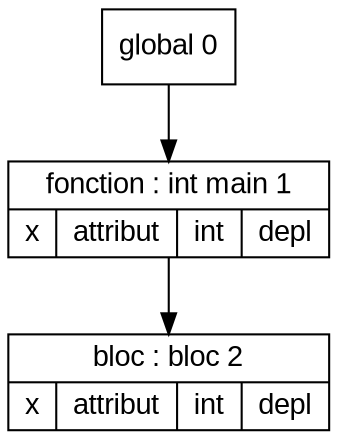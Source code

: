 digraph "tds"{

	node [fontname="Arial"];

	N2 [shape=record label="{ bloc : bloc  2
	| { x | attribut | int | depl }
	}"];

	N1 [shape=record label="{ fonction : int main 1
	| { x | attribut | int | depl }
	}"];

	N0 [shape=record label="{ global 0
	}"];


	N0 -> N1; 
	N1 -> N2; 
}
